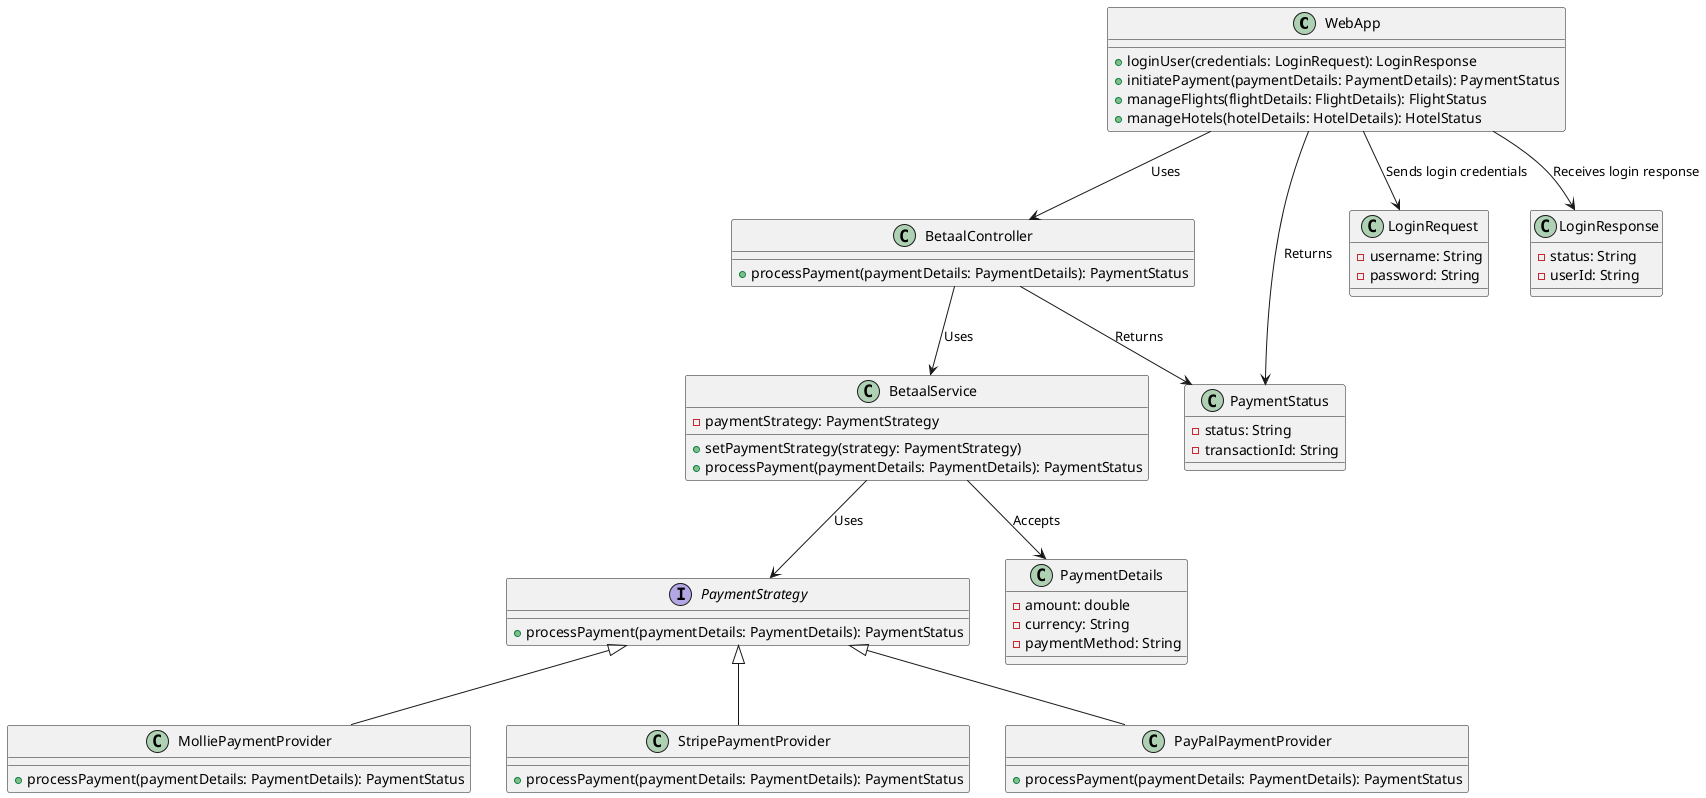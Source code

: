 @startuml
'https://plantuml.com/class-diagram

class WebApp {
    +loginUser(credentials: LoginRequest): LoginResponse
    +initiatePayment(paymentDetails: PaymentDetails): PaymentStatus
    +manageFlights(flightDetails: FlightDetails): FlightStatus
    +manageHotels(hotelDetails: HotelDetails): HotelStatus
}

class BetaalController {
    +processPayment(paymentDetails: PaymentDetails): PaymentStatus
}

class BetaalService {
    -paymentStrategy: PaymentStrategy
    +setPaymentStrategy(strategy: PaymentStrategy)
    +processPayment(paymentDetails: PaymentDetails): PaymentStatus
}

interface PaymentStrategy {
    +processPayment(paymentDetails: PaymentDetails): PaymentStatus
}

class MolliePaymentProvider {
    +processPayment(paymentDetails: PaymentDetails): PaymentStatus
}

class StripePaymentProvider {
    +processPayment(paymentDetails: PaymentDetails): PaymentStatus
}

class PayPalPaymentProvider {
    +processPayment(paymentDetails: PaymentDetails): PaymentStatus
}

class PaymentStatus {
    -status: String
    -transactionId: String
}

class PaymentDetails {
    -amount: double
    -currency: String
    -paymentMethod: String
}

class LoginRequest {
    -username: String
    -password: String
}

class LoginResponse {
    -status: String
    -userId: String
}

' Relationships
WebApp --> BetaalController : "Uses"
WebApp --> LoginRequest : "Sends login credentials"
WebApp --> LoginResponse : "Receives login response"
BetaalController --> BetaalService : "Uses"
BetaalService --> PaymentStrategy : "Uses"
BetaalService --> PaymentDetails : "Accepts"
BetaalController --> PaymentStatus : "Returns"
WebApp --> PaymentStatus : "Returns"

PaymentStrategy <|-- MolliePaymentProvider
PaymentStrategy <|-- StripePaymentProvider
PaymentStrategy <|-- PayPalPaymentProvider

@enduml
